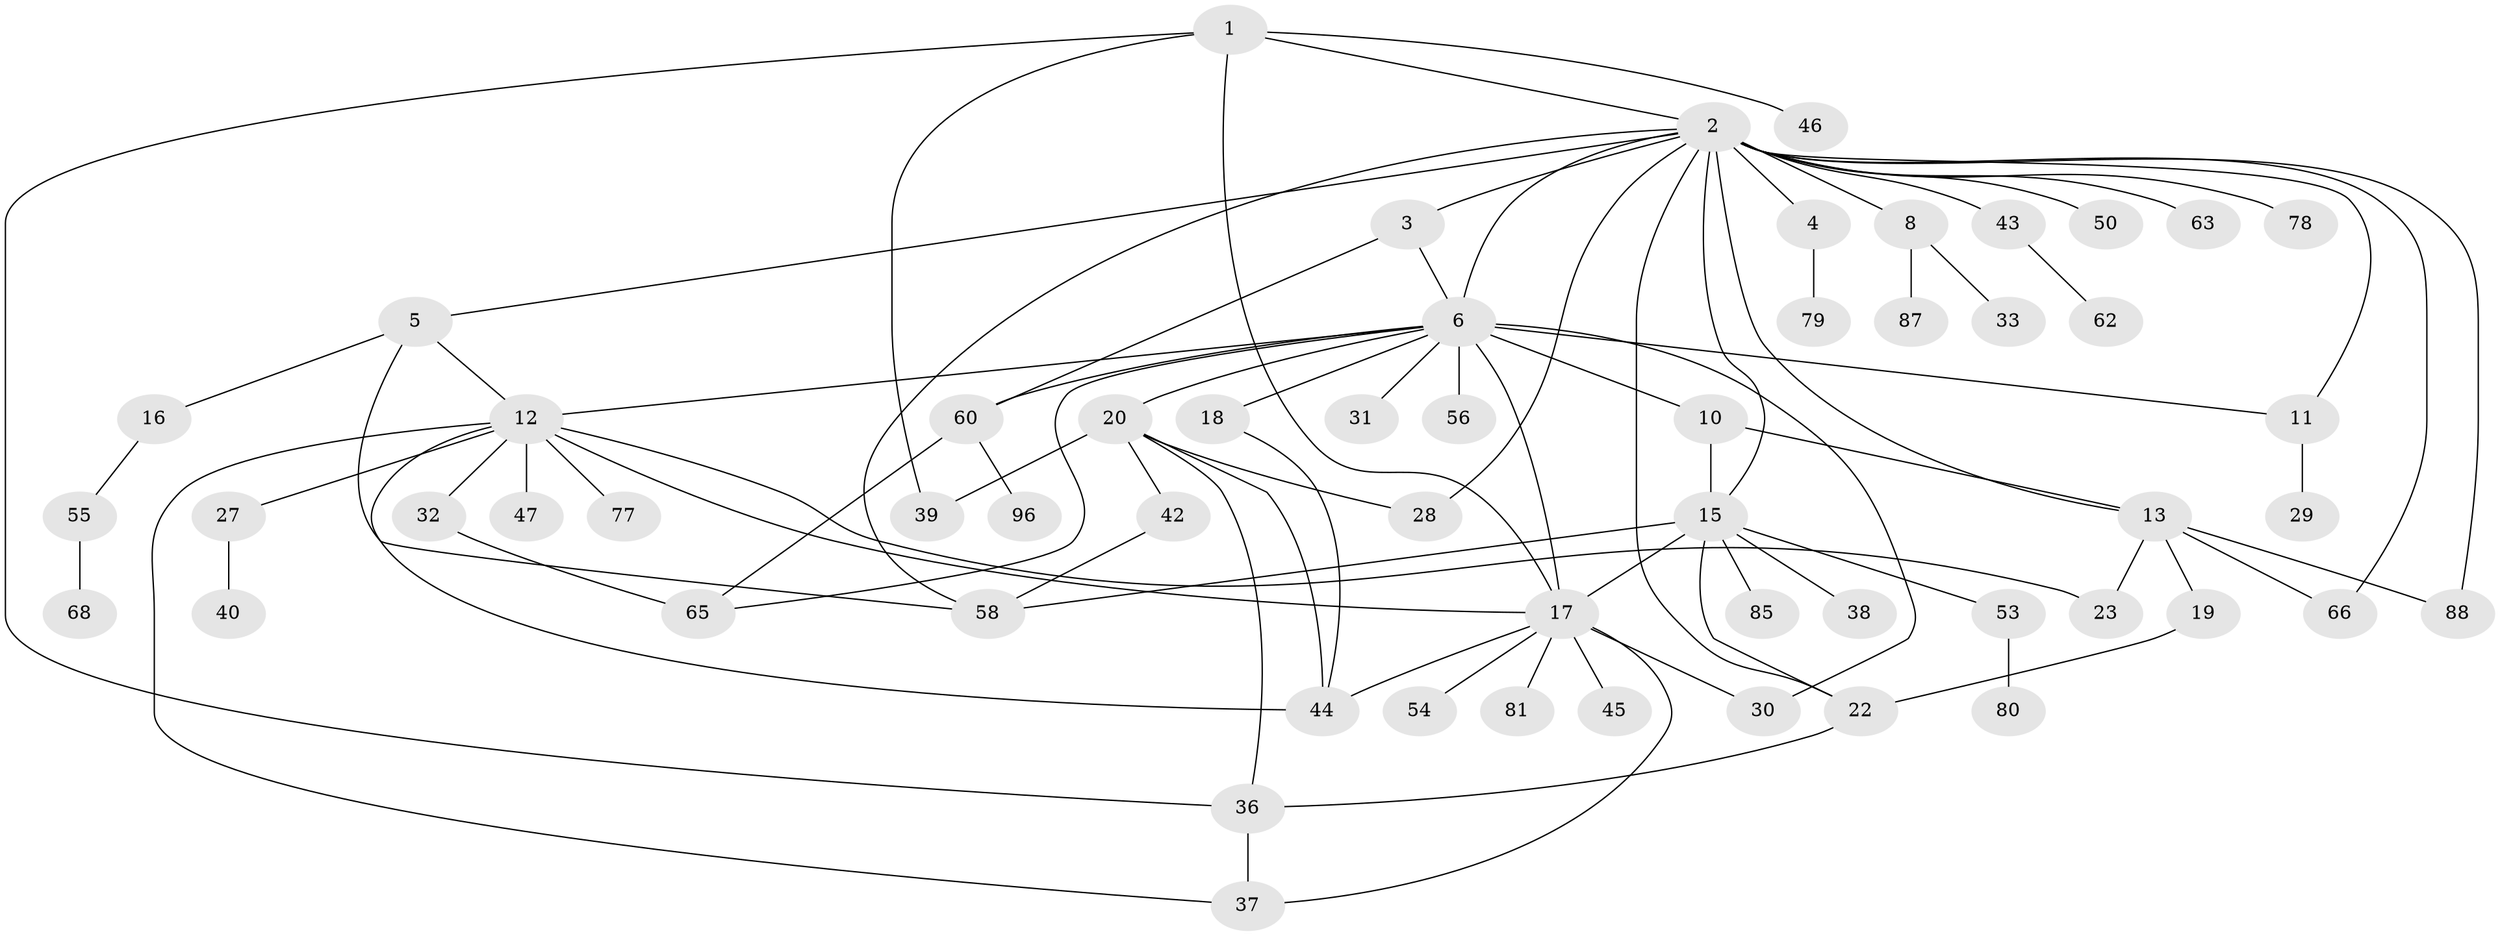 // original degree distribution, {5: 0.041237113402061855, 16: 0.020618556701030927, 3: 0.07216494845360824, 2: 0.32989690721649484, 4: 0.07216494845360824, 1: 0.3711340206185567, 6: 0.041237113402061855, 8: 0.020618556701030927, 7: 0.020618556701030927, 9: 0.010309278350515464}
// Generated by graph-tools (version 1.1) at 2025/18/03/04/25 18:18:11]
// undirected, 58 vertices, 86 edges
graph export_dot {
graph [start="1"]
  node [color=gray90,style=filled];
  1;
  2 [super="+52+9+34+71+7"];
  3;
  4;
  5;
  6 [super="+14+89+95+51"];
  8;
  10;
  11;
  12 [super="+21"];
  13;
  15 [super="+41+25"];
  16;
  17 [super="+24"];
  18;
  19;
  20 [super="+75+86+97"];
  22;
  23 [super="+83"];
  27;
  28;
  29;
  30;
  31;
  32;
  33;
  36 [super="+59+76"];
  37;
  38;
  39;
  40;
  42;
  43 [super="+48+74"];
  44 [super="+61"];
  45;
  46;
  47;
  50;
  53;
  54 [super="+57"];
  55;
  56;
  58 [super="+69"];
  60;
  62;
  63;
  65 [super="+73"];
  66;
  68;
  77;
  78;
  79;
  80;
  81;
  85;
  87;
  88;
  96;
  1 -- 2;
  1 -- 17;
  1 -- 36;
  1 -- 39;
  1 -- 46;
  2 -- 3;
  2 -- 4;
  2 -- 5;
  2 -- 6 [weight=2];
  2 -- 11;
  2 -- 28;
  2 -- 43;
  2 -- 50;
  2 -- 78;
  2 -- 88;
  2 -- 58;
  2 -- 15;
  2 -- 66;
  2 -- 22;
  2 -- 8;
  2 -- 13;
  2 -- 63;
  3 -- 60;
  3 -- 6;
  4 -- 79;
  5 -- 16;
  5 -- 58;
  5 -- 12;
  6 -- 10;
  6 -- 12 [weight=2];
  6 -- 17 [weight=4];
  6 -- 18;
  6 -- 20 [weight=2];
  6 -- 30;
  6 -- 31;
  6 -- 56;
  6 -- 60;
  6 -- 65;
  6 -- 11;
  8 -- 33;
  8 -- 87;
  10 -- 13;
  10 -- 15;
  11 -- 29;
  12 -- 27;
  12 -- 47;
  12 -- 77;
  12 -- 32;
  12 -- 37;
  12 -- 44;
  12 -- 17;
  12 -- 23;
  13 -- 19;
  13 -- 66;
  13 -- 88;
  13 -- 23;
  15 -- 17 [weight=2];
  15 -- 22;
  15 -- 38;
  15 -- 53;
  15 -- 85;
  15 -- 58;
  16 -- 55;
  17 -- 45;
  17 -- 54;
  17 -- 37;
  17 -- 81;
  17 -- 30;
  17 -- 44;
  18 -- 44;
  19 -- 22;
  20 -- 28;
  20 -- 36;
  20 -- 42;
  20 -- 44;
  20 -- 39;
  22 -- 36;
  27 -- 40;
  32 -- 65;
  36 -- 37;
  42 -- 58;
  43 -- 62;
  53 -- 80;
  55 -- 68;
  60 -- 96;
  60 -- 65;
}

